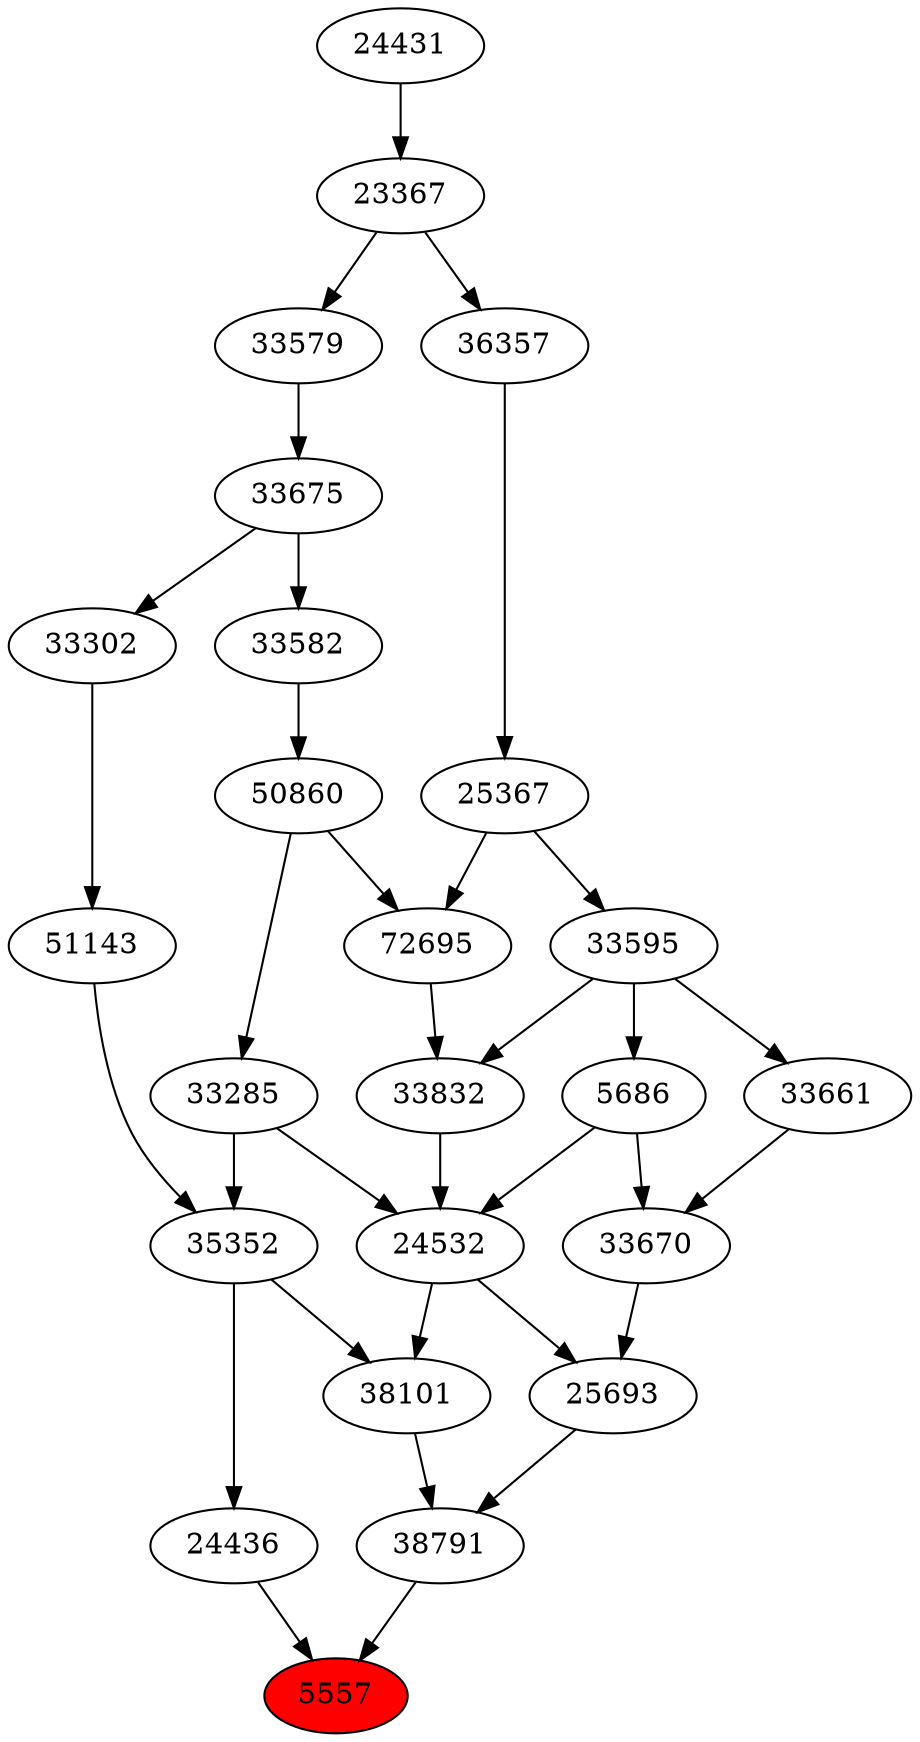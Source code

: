 strict digraph{ 
5557 [label="5557" fillcolor=red style=filled]
24436 -> 5557
38791 -> 5557
24436 [label="24436"]
35352 -> 24436
38791 [label="38791"]
25693 -> 38791
38101 -> 38791
35352 [label="35352"]
33285 -> 35352
51143 -> 35352
25693 [label="25693"]
24532 -> 25693
33670 -> 25693
38101 [label="38101"]
24532 -> 38101
35352 -> 38101
33285 [label="33285"]
50860 -> 33285
51143 [label="51143"]
33302 -> 51143
24532 [label="24532"]
33285 -> 24532
5686 -> 24532
33832 -> 24532
33670 [label="33670"]
5686 -> 33670
33661 -> 33670
50860 [label="50860"]
33582 -> 50860
33302 [label="33302"]
33675 -> 33302
5686 [label="5686"]
33595 -> 5686
33832 [label="33832"]
72695 -> 33832
33595 -> 33832
33661 [label="33661"]
33595 -> 33661
33582 [label="33582"]
33675 -> 33582
33675 [label="33675"]
33579 -> 33675
33595 [label="33595"]
25367 -> 33595
72695 [label="72695"]
50860 -> 72695
25367 -> 72695
33579 [label="33579"]
23367 -> 33579
25367 [label="25367"]
36357 -> 25367
23367 [label="23367"]
24431 -> 23367
36357 [label="36357"]
23367 -> 36357
24431 [label="24431"]
}